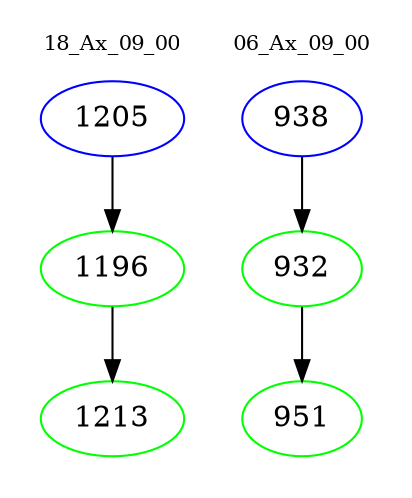 digraph{
subgraph cluster_0 {
color = white
label = "18_Ax_09_00";
fontsize=10;
T0_1205 [label="1205", color="blue"]
T0_1205 -> T0_1196 [color="black"]
T0_1196 [label="1196", color="green"]
T0_1196 -> T0_1213 [color="black"]
T0_1213 [label="1213", color="green"]
}
subgraph cluster_1 {
color = white
label = "06_Ax_09_00";
fontsize=10;
T1_938 [label="938", color="blue"]
T1_938 -> T1_932 [color="black"]
T1_932 [label="932", color="green"]
T1_932 -> T1_951 [color="black"]
T1_951 [label="951", color="green"]
}
}
